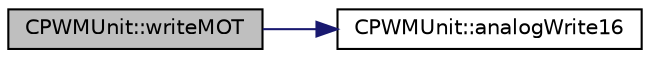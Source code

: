 digraph "CPWMUnit::writeMOT"
{
 // INTERACTIVE_SVG=YES
 // LATEX_PDF_SIZE
  bgcolor="transparent";
  edge [fontname="Helvetica",fontsize="10",labelfontname="Helvetica",labelfontsize="10"];
  node [fontname="Helvetica",fontsize="10",shape=record];
  rankdir="LR";
  Node15 [label="CPWMUnit::writeMOT",height=0.2,width=0.4,color="black", fillcolor="grey75", style="filled", fontcolor="black",tooltip=" "];
  Node15 -> Node16 [color="midnightblue",fontsize="10",style="solid"];
  Node16 [label="CPWMUnit::analogWrite16",height=0.2,width=0.4,color="black",URL="$class_c_p_w_m_unit.html#ab58a9dc2ba40062af2f4fea88e3148aa",tooltip=" "];
}
